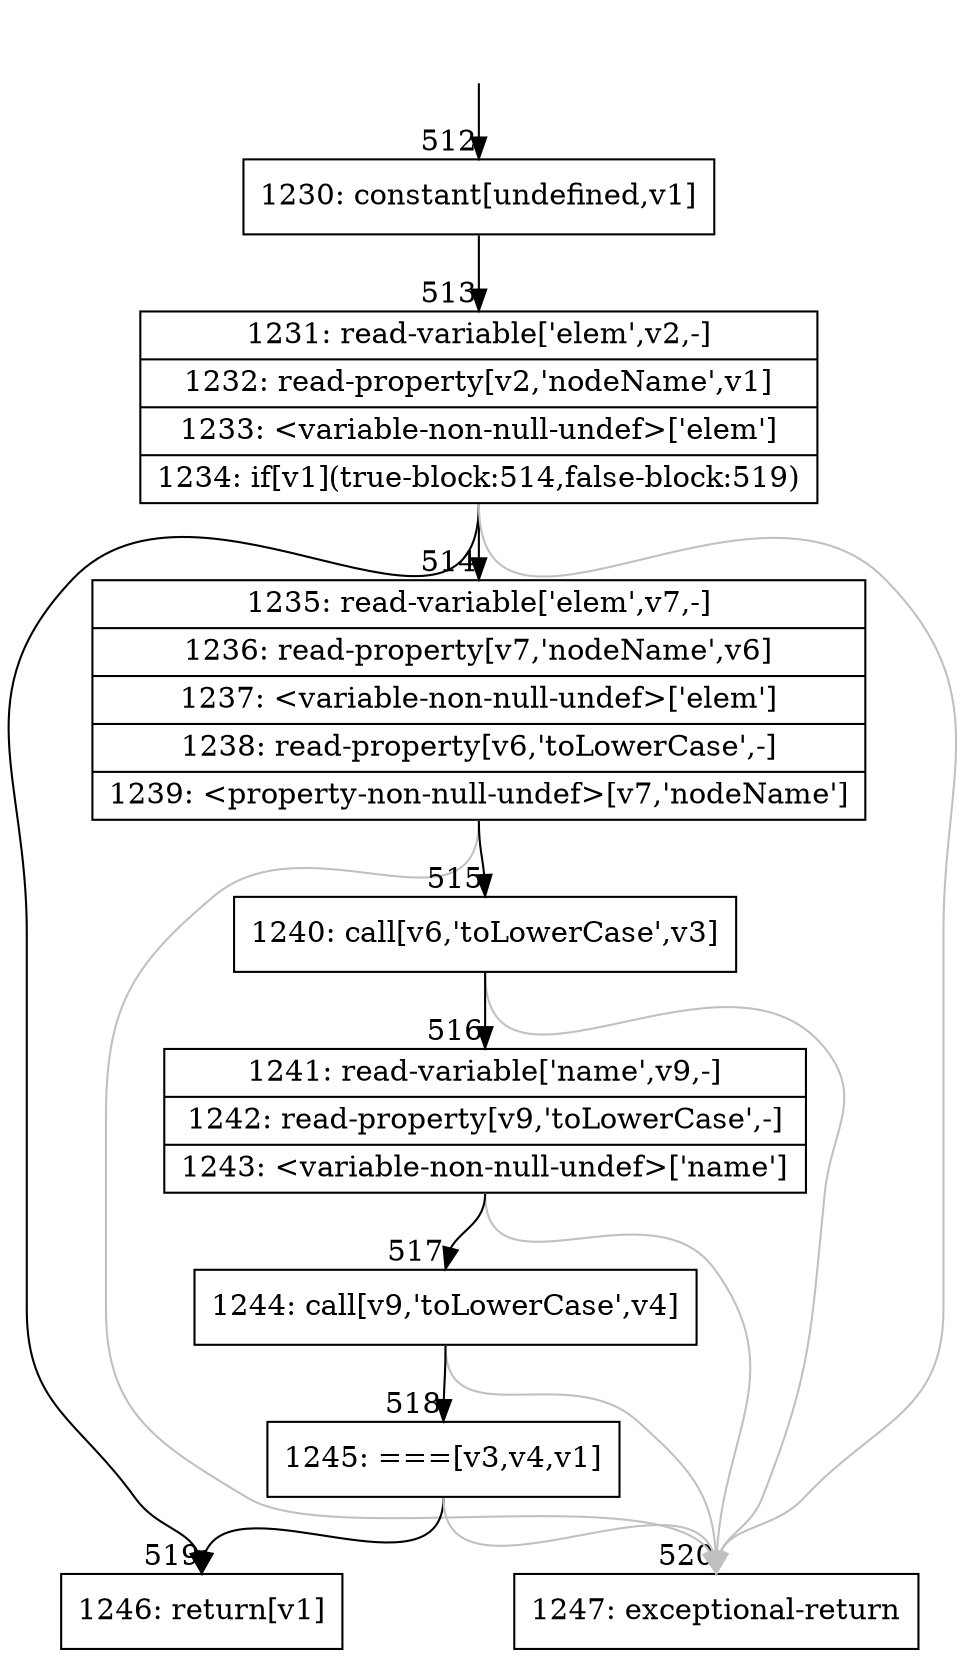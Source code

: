 digraph {
rankdir="TD"
BB_entry39[shape=none,label=""];
BB_entry39 -> BB512 [tailport=s, headport=n, headlabel="    512"]
BB512 [shape=record label="{1230: constant[undefined,v1]}" ] 
BB512 -> BB513 [tailport=s, headport=n, headlabel="      513"]
BB513 [shape=record label="{1231: read-variable['elem',v2,-]|1232: read-property[v2,'nodeName',v1]|1233: \<variable-non-null-undef\>['elem']|1234: if[v1](true-block:514,false-block:519)}" ] 
BB513 -> BB519 [tailport=s, headport=n, headlabel="      519"]
BB513 -> BB514 [tailport=s, headport=n, headlabel="      514"]
BB513 -> BB520 [tailport=s, headport=n, color=gray, headlabel="      520"]
BB514 [shape=record label="{1235: read-variable['elem',v7,-]|1236: read-property[v7,'nodeName',v6]|1237: \<variable-non-null-undef\>['elem']|1238: read-property[v6,'toLowerCase',-]|1239: \<property-non-null-undef\>[v7,'nodeName']}" ] 
BB514 -> BB515 [tailport=s, headport=n, headlabel="      515"]
BB514 -> BB520 [tailport=s, headport=n, color=gray]
BB515 [shape=record label="{1240: call[v6,'toLowerCase',v3]}" ] 
BB515 -> BB516 [tailport=s, headport=n, headlabel="      516"]
BB515 -> BB520 [tailport=s, headport=n, color=gray]
BB516 [shape=record label="{1241: read-variable['name',v9,-]|1242: read-property[v9,'toLowerCase',-]|1243: \<variable-non-null-undef\>['name']}" ] 
BB516 -> BB517 [tailport=s, headport=n, headlabel="      517"]
BB516 -> BB520 [tailport=s, headport=n, color=gray]
BB517 [shape=record label="{1244: call[v9,'toLowerCase',v4]}" ] 
BB517 -> BB518 [tailport=s, headport=n, headlabel="      518"]
BB517 -> BB520 [tailport=s, headport=n, color=gray]
BB518 [shape=record label="{1245: ===[v3,v4,v1]}" ] 
BB518 -> BB519 [tailport=s, headport=n]
BB518 -> BB520 [tailport=s, headport=n, color=gray]
BB519 [shape=record label="{1246: return[v1]}" ] 
BB520 [shape=record label="{1247: exceptional-return}" ] 
}
